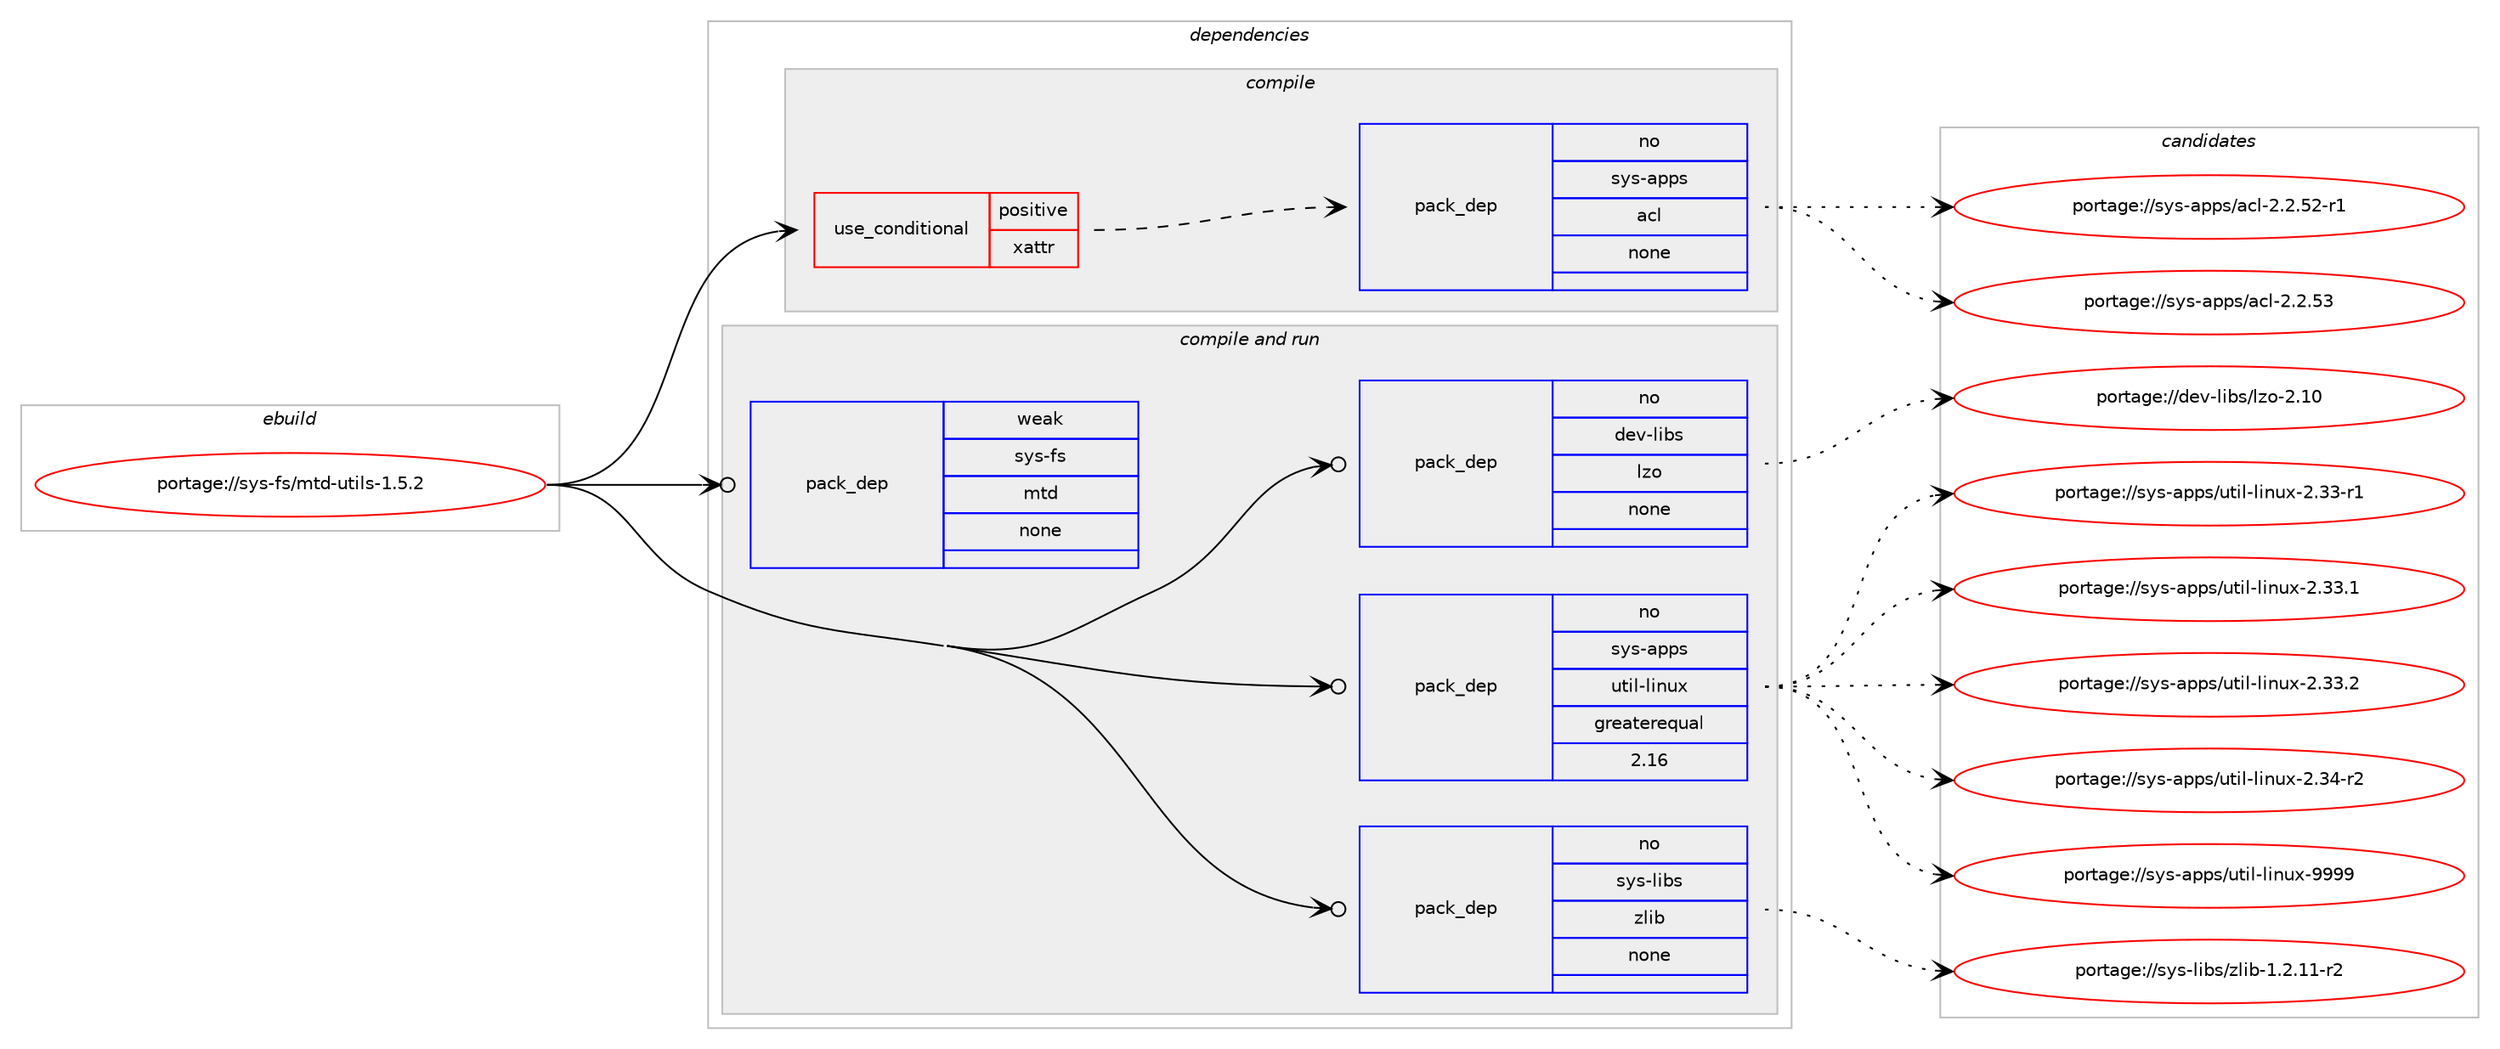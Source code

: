 digraph prolog {

# *************
# Graph options
# *************

newrank=true;
concentrate=true;
compound=true;
graph [rankdir=LR,fontname=Helvetica,fontsize=10,ranksep=1.5];#, ranksep=2.5, nodesep=0.2];
edge  [arrowhead=vee];
node  [fontname=Helvetica,fontsize=10];

# **********
# The ebuild
# **********

subgraph cluster_leftcol {
color=gray;
rank=same;
label=<<i>ebuild</i>>;
id [label="portage://sys-fs/mtd-utils-1.5.2", color=red, width=4, href="../sys-fs/mtd-utils-1.5.2.svg"];
}

# ****************
# The dependencies
# ****************

subgraph cluster_midcol {
color=gray;
label=<<i>dependencies</i>>;
subgraph cluster_compile {
fillcolor="#eeeeee";
style=filled;
label=<<i>compile</i>>;
subgraph cond103090 {
dependency425973 [label=<<TABLE BORDER="0" CELLBORDER="1" CELLSPACING="0" CELLPADDING="4"><TR><TD ROWSPAN="3" CELLPADDING="10">use_conditional</TD></TR><TR><TD>positive</TD></TR><TR><TD>xattr</TD></TR></TABLE>>, shape=none, color=red];
subgraph pack315741 {
dependency425974 [label=<<TABLE BORDER="0" CELLBORDER="1" CELLSPACING="0" CELLPADDING="4" WIDTH="220"><TR><TD ROWSPAN="6" CELLPADDING="30">pack_dep</TD></TR><TR><TD WIDTH="110">no</TD></TR><TR><TD>sys-apps</TD></TR><TR><TD>acl</TD></TR><TR><TD>none</TD></TR><TR><TD></TD></TR></TABLE>>, shape=none, color=blue];
}
dependency425973:e -> dependency425974:w [weight=20,style="dashed",arrowhead="vee"];
}
id:e -> dependency425973:w [weight=20,style="solid",arrowhead="vee"];
}
subgraph cluster_compileandrun {
fillcolor="#eeeeee";
style=filled;
label=<<i>compile and run</i>>;
subgraph pack315742 {
dependency425975 [label=<<TABLE BORDER="0" CELLBORDER="1" CELLSPACING="0" CELLPADDING="4" WIDTH="220"><TR><TD ROWSPAN="6" CELLPADDING="30">pack_dep</TD></TR><TR><TD WIDTH="110">no</TD></TR><TR><TD>dev-libs</TD></TR><TR><TD>lzo</TD></TR><TR><TD>none</TD></TR><TR><TD></TD></TR></TABLE>>, shape=none, color=blue];
}
id:e -> dependency425975:w [weight=20,style="solid",arrowhead="odotvee"];
subgraph pack315743 {
dependency425976 [label=<<TABLE BORDER="0" CELLBORDER="1" CELLSPACING="0" CELLPADDING="4" WIDTH="220"><TR><TD ROWSPAN="6" CELLPADDING="30">pack_dep</TD></TR><TR><TD WIDTH="110">no</TD></TR><TR><TD>sys-apps</TD></TR><TR><TD>util-linux</TD></TR><TR><TD>greaterequal</TD></TR><TR><TD>2.16</TD></TR></TABLE>>, shape=none, color=blue];
}
id:e -> dependency425976:w [weight=20,style="solid",arrowhead="odotvee"];
subgraph pack315744 {
dependency425977 [label=<<TABLE BORDER="0" CELLBORDER="1" CELLSPACING="0" CELLPADDING="4" WIDTH="220"><TR><TD ROWSPAN="6" CELLPADDING="30">pack_dep</TD></TR><TR><TD WIDTH="110">no</TD></TR><TR><TD>sys-libs</TD></TR><TR><TD>zlib</TD></TR><TR><TD>none</TD></TR><TR><TD></TD></TR></TABLE>>, shape=none, color=blue];
}
id:e -> dependency425977:w [weight=20,style="solid",arrowhead="odotvee"];
subgraph pack315745 {
dependency425978 [label=<<TABLE BORDER="0" CELLBORDER="1" CELLSPACING="0" CELLPADDING="4" WIDTH="220"><TR><TD ROWSPAN="6" CELLPADDING="30">pack_dep</TD></TR><TR><TD WIDTH="110">weak</TD></TR><TR><TD>sys-fs</TD></TR><TR><TD>mtd</TD></TR><TR><TD>none</TD></TR><TR><TD></TD></TR></TABLE>>, shape=none, color=blue];
}
id:e -> dependency425978:w [weight=20,style="solid",arrowhead="odotvee"];
}
subgraph cluster_run {
fillcolor="#eeeeee";
style=filled;
label=<<i>run</i>>;
}
}

# **************
# The candidates
# **************

subgraph cluster_choices {
rank=same;
color=gray;
label=<<i>candidates</i>>;

subgraph choice315741 {
color=black;
nodesep=1;
choiceportage1151211154597112112115479799108455046504653504511449 [label="portage://sys-apps/acl-2.2.52-r1", color=red, width=4,href="../sys-apps/acl-2.2.52-r1.svg"];
choiceportage115121115459711211211547979910845504650465351 [label="portage://sys-apps/acl-2.2.53", color=red, width=4,href="../sys-apps/acl-2.2.53.svg"];
dependency425974:e -> choiceportage1151211154597112112115479799108455046504653504511449:w [style=dotted,weight="100"];
dependency425974:e -> choiceportage115121115459711211211547979910845504650465351:w [style=dotted,weight="100"];
}
subgraph choice315742 {
color=black;
nodesep=1;
choiceportage1001011184510810598115471081221114550464948 [label="portage://dev-libs/lzo-2.10", color=red, width=4,href="../dev-libs/lzo-2.10.svg"];
dependency425975:e -> choiceportage1001011184510810598115471081221114550464948:w [style=dotted,weight="100"];
}
subgraph choice315743 {
color=black;
nodesep=1;
choiceportage1151211154597112112115471171161051084510810511011712045504651514511449 [label="portage://sys-apps/util-linux-2.33-r1", color=red, width=4,href="../sys-apps/util-linux-2.33-r1.svg"];
choiceportage1151211154597112112115471171161051084510810511011712045504651514649 [label="portage://sys-apps/util-linux-2.33.1", color=red, width=4,href="../sys-apps/util-linux-2.33.1.svg"];
choiceportage1151211154597112112115471171161051084510810511011712045504651514650 [label="portage://sys-apps/util-linux-2.33.2", color=red, width=4,href="../sys-apps/util-linux-2.33.2.svg"];
choiceportage1151211154597112112115471171161051084510810511011712045504651524511450 [label="portage://sys-apps/util-linux-2.34-r2", color=red, width=4,href="../sys-apps/util-linux-2.34-r2.svg"];
choiceportage115121115459711211211547117116105108451081051101171204557575757 [label="portage://sys-apps/util-linux-9999", color=red, width=4,href="../sys-apps/util-linux-9999.svg"];
dependency425976:e -> choiceportage1151211154597112112115471171161051084510810511011712045504651514511449:w [style=dotted,weight="100"];
dependency425976:e -> choiceportage1151211154597112112115471171161051084510810511011712045504651514649:w [style=dotted,weight="100"];
dependency425976:e -> choiceportage1151211154597112112115471171161051084510810511011712045504651514650:w [style=dotted,weight="100"];
dependency425976:e -> choiceportage1151211154597112112115471171161051084510810511011712045504651524511450:w [style=dotted,weight="100"];
dependency425976:e -> choiceportage115121115459711211211547117116105108451081051101171204557575757:w [style=dotted,weight="100"];
}
subgraph choice315744 {
color=black;
nodesep=1;
choiceportage11512111545108105981154712210810598454946504649494511450 [label="portage://sys-libs/zlib-1.2.11-r2", color=red, width=4,href="../sys-libs/zlib-1.2.11-r2.svg"];
dependency425977:e -> choiceportage11512111545108105981154712210810598454946504649494511450:w [style=dotted,weight="100"];
}
subgraph choice315745 {
color=black;
nodesep=1;
}
}

}
